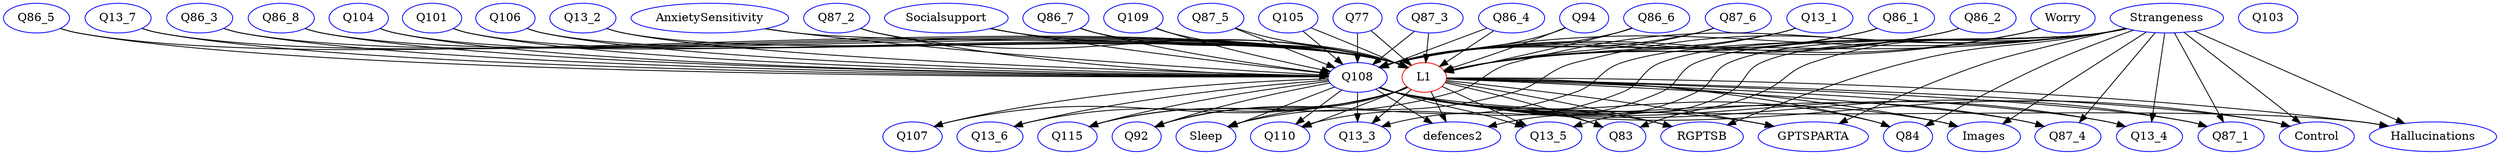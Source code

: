 digraph {
Q87_6 [color = blue]; Q13_1 [color = blue]; Q86_1 [color = blue]; Images [color = blue]; Q87_4 [color = blue]; Q103 [color = blue]; Q86_2 [color = blue]; Worry [color = blue]; Q86_5 [color = blue]; Q13_4 [color = blue]; Q87_1 [color = blue]; Strangeness [color = blue]; Q13_7 [color = blue]; Q86_3 [color = blue]; Q107 [color = blue]; Control [color = blue]; Hallucinations [color = blue]; Q115 [color = blue]; Q92 [color = blue]; Sleep [color = blue]; Q86_8 [color = blue]; Q110 [color = blue]; Q104 [color = blue]; Q13_3 [color = blue]; Q101 [color = blue]; Q106 [color = blue]; Q13_2 [color = blue]; Q108 [color = blue]; defences2 [color = blue]; Q13_6 [color = blue]; AnxietySensitivity [color = blue]; Q87_2 [color = blue]; Socialsupport [color = blue]; Q86_7 [color = blue]; Q109 [color = blue]; Q87_5 [color = blue]; L1 [color = red]; Q13_5 [color = blue]; Q105 [color = blue]; Q77 [color = blue]; Q83 [color = blue]; Q87_3 [color = blue]; RGPTSB [color = blue]; Q86_4 [color = blue]; Q94 [color = blue]; GPTSPARTA [color = blue]; Q84 [color = blue]; Q86_6 [color = blue]; 
subgraph Undirected {
edge [dir=none, color=black]
}

subgraph Directed {
edge [color=black]
Q109 -> Q108
Q108 -> Control
Q77 -> Q108
Q86_3 -> Q108
L1 -> Q13_4
Q94 -> L1
Q86_2 -> Q108
Q86_4 -> L1
Q108 -> defences2
AnxietySensitivity -> Q108
Strangeness -> Images
L1 -> Hallucinations
L1 -> Q107
Strangeness -> Q13_5
Strangeness -> RGPTSB
L1 -> RGPTSB
Strangeness -> Sleep
Q86_7 -> L1
Strangeness -> Q87_1
Worry -> Q108
Q108 -> Q84
Q108 -> Q92
Strangeness -> L1
Q87_6 -> L1
Q87_2 -> L1
Strangeness -> Q115
Q86_5 -> L1
Q94 -> Q108
Q108 -> Q13_4
Q86_4 -> Q108
Socialsupport -> L1
Strangeness -> defences2
Q86_7 -> Q108
Strangeness -> Q13_3
L1 -> Q13_3
Q108 -> Q83
Q101 -> L1
Q108 -> Q87_4
Q108 -> Q13_6
Strangeness -> Q108
L1 -> Images
Q87_6 -> Q108
Q108 -> Hallucinations
Q108 -> GPTSPARTA
L1 -> Q13_5
Strangeness -> Q110
L1 -> Q110
L1 -> Sleep
L1 -> Q87_1
Q86_1 -> L1
Q13_7 -> L1
Q104 -> L1
Q87_3 -> L1
L1 -> Q115
Strangeness -> Control
L1 -> Control
Q86_6 -> L1
Q101 -> Q108
Q13_2 -> L1
Strangeness -> Q87_4
Q86_3 -> L1
L1 -> defences2
Q86_1 -> Q108
Q13_7 -> Q108
Q108 -> Images
Q104 -> Q108
Q87_3 -> Q108
Q108 -> Q107
Q108 -> Q13_5
Q108 -> RGPTSB
Strangeness -> Q84
Q108 -> Sleep
L1 -> Q84
Q87_2 -> Q108
Q108 -> Q87_1
Strangeness -> Q92
L1 -> Q92
Q86_5 -> Q108
Q13_1 -> L1
Q87_5 -> L1
Q86_6 -> Q108
Worry -> L1
Q105 -> L1
Q108 -> Q115
Q106 -> L1
Q13_2 -> Q108
Socialsupport -> Q108
Strangeness -> Q13_4
Q86_8 -> L1
Q109 -> L1
Strangeness -> Q83
L1 -> Q83
L1 -> Q87_4
Q77 -> L1
L1 -> Q13_6
Q108 -> Q13_3
Q13_1 -> Q108
Strangeness -> Hallucinations
Q87_5 -> Q108
L1 -> GPTSPARTA
Strangeness -> GPTSPARTA
Q105 -> Q108
Q106 -> Q108
Q86_2 -> L1
Q108 -> Q110
AnxietySensitivity -> L1
Q86_8 -> Q108
}

}
